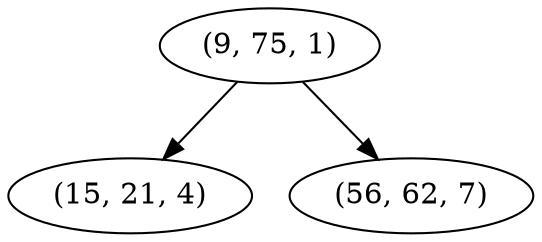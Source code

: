 digraph tree {
    "(9, 75, 1)";
    "(15, 21, 4)";
    "(56, 62, 7)";
    "(9, 75, 1)" -> "(15, 21, 4)";
    "(9, 75, 1)" -> "(56, 62, 7)";
}
